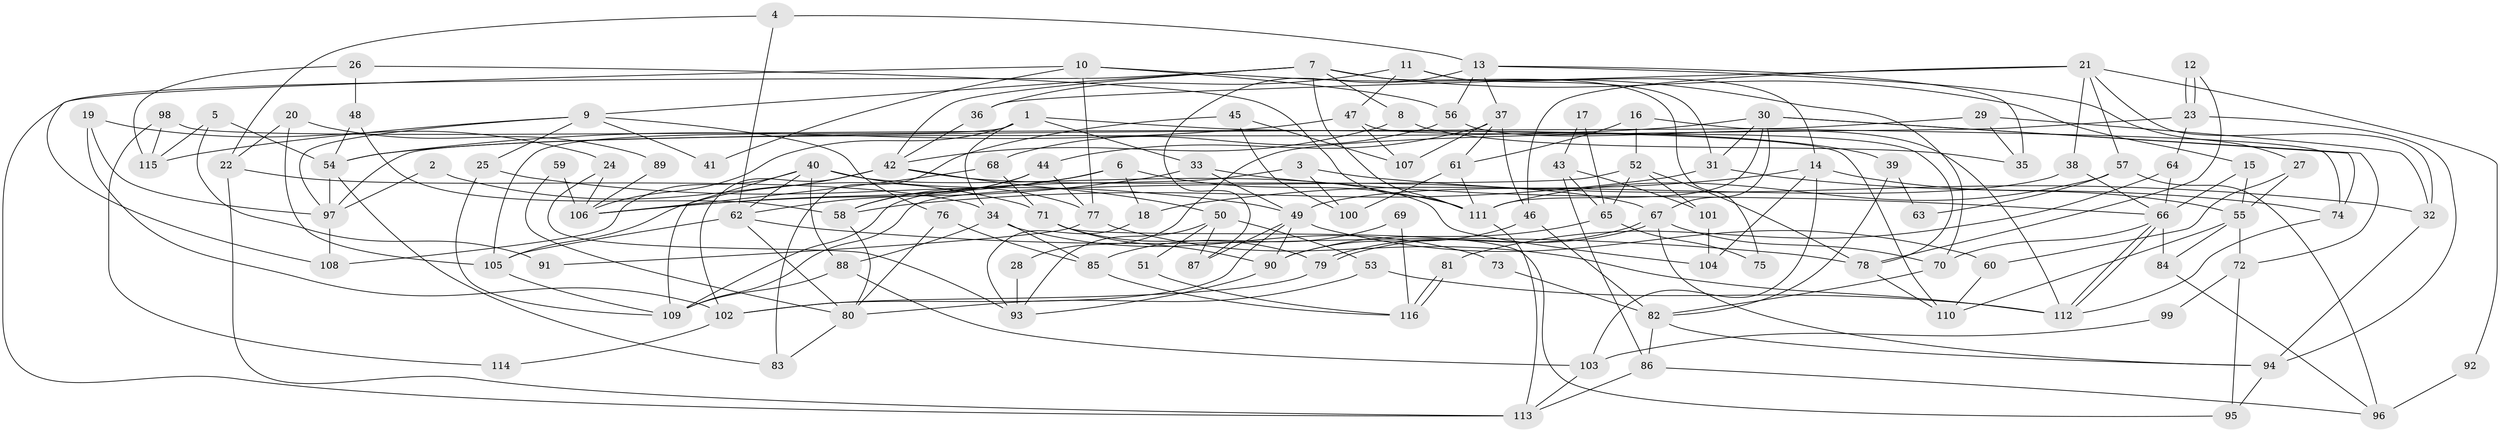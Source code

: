 // coarse degree distribution, {8: 0.0958904109589041, 6: 0.0821917808219178, 5: 0.136986301369863, 7: 0.1917808219178082, 3: 0.2602739726027397, 9: 0.0136986301369863, 11: 0.0136986301369863, 2: 0.0821917808219178, 4: 0.1095890410958904, 1: 0.0136986301369863}
// Generated by graph-tools (version 1.1) at 2025/52/02/27/25 19:52:03]
// undirected, 116 vertices, 232 edges
graph export_dot {
graph [start="1"]
  node [color=gray90,style=filled];
  1;
  2;
  3;
  4;
  5;
  6;
  7;
  8;
  9;
  10;
  11;
  12;
  13;
  14;
  15;
  16;
  17;
  18;
  19;
  20;
  21;
  22;
  23;
  24;
  25;
  26;
  27;
  28;
  29;
  30;
  31;
  32;
  33;
  34;
  35;
  36;
  37;
  38;
  39;
  40;
  41;
  42;
  43;
  44;
  45;
  46;
  47;
  48;
  49;
  50;
  51;
  52;
  53;
  54;
  55;
  56;
  57;
  58;
  59;
  60;
  61;
  62;
  63;
  64;
  65;
  66;
  67;
  68;
  69;
  70;
  71;
  72;
  73;
  74;
  75;
  76;
  77;
  78;
  79;
  80;
  81;
  82;
  83;
  84;
  85;
  86;
  87;
  88;
  89;
  90;
  91;
  92;
  93;
  94;
  95;
  96;
  97;
  98;
  99;
  100;
  101;
  102;
  103;
  104;
  105;
  106;
  107;
  108;
  109;
  110;
  111;
  112;
  113;
  114;
  115;
  116;
  1 -- 106;
  1 -- 105;
  1 -- 33;
  1 -- 34;
  1 -- 39;
  2 -- 71;
  2 -- 97;
  3 -- 100;
  3 -- 32;
  3 -- 109;
  4 -- 62;
  4 -- 22;
  4 -- 13;
  5 -- 54;
  5 -- 115;
  5 -- 91;
  6 -- 18;
  6 -- 106;
  6 -- 58;
  6 -- 111;
  7 -- 111;
  7 -- 9;
  7 -- 8;
  7 -- 15;
  7 -- 42;
  7 -- 75;
  7 -- 113;
  8 -- 42;
  8 -- 35;
  9 -- 25;
  9 -- 97;
  9 -- 41;
  9 -- 76;
  9 -- 115;
  10 -- 56;
  10 -- 70;
  10 -- 41;
  10 -- 77;
  10 -- 108;
  11 -- 31;
  11 -- 47;
  11 -- 14;
  11 -- 36;
  12 -- 23;
  12 -- 23;
  12 -- 78;
  13 -- 87;
  13 -- 27;
  13 -- 35;
  13 -- 37;
  13 -- 56;
  14 -- 55;
  14 -- 18;
  14 -- 103;
  14 -- 104;
  15 -- 66;
  15 -- 55;
  16 -- 61;
  16 -- 74;
  16 -- 52;
  17 -- 43;
  17 -- 65;
  18 -- 93;
  19 -- 97;
  19 -- 102;
  19 -- 24;
  20 -- 22;
  20 -- 105;
  20 -- 89;
  21 -- 36;
  21 -- 38;
  21 -- 32;
  21 -- 46;
  21 -- 57;
  21 -- 92;
  22 -- 34;
  22 -- 113;
  23 -- 94;
  23 -- 28;
  23 -- 64;
  24 -- 106;
  24 -- 93;
  25 -- 49;
  25 -- 109;
  26 -- 48;
  26 -- 111;
  26 -- 115;
  27 -- 60;
  27 -- 55;
  28 -- 93;
  29 -- 35;
  29 -- 32;
  29 -- 97;
  30 -- 67;
  30 -- 111;
  30 -- 31;
  30 -- 54;
  30 -- 72;
  30 -- 74;
  31 -- 74;
  31 -- 58;
  32 -- 94;
  33 -- 66;
  33 -- 49;
  33 -- 106;
  34 -- 88;
  34 -- 73;
  34 -- 85;
  36 -- 42;
  37 -- 44;
  37 -- 46;
  37 -- 61;
  37 -- 107;
  38 -- 66;
  38 -- 49;
  39 -- 82;
  39 -- 63;
  40 -- 77;
  40 -- 109;
  40 -- 62;
  40 -- 88;
  40 -- 104;
  40 -- 108;
  42 -- 105;
  42 -- 50;
  42 -- 67;
  42 -- 102;
  43 -- 101;
  43 -- 86;
  43 -- 65;
  44 -- 77;
  44 -- 58;
  44 -- 62;
  45 -- 83;
  45 -- 107;
  45 -- 100;
  46 -- 82;
  46 -- 90;
  47 -- 54;
  47 -- 78;
  47 -- 107;
  48 -- 58;
  48 -- 54;
  49 -- 90;
  49 -- 60;
  49 -- 87;
  49 -- 102;
  50 -- 93;
  50 -- 51;
  50 -- 53;
  50 -- 87;
  51 -- 116;
  52 -- 109;
  52 -- 65;
  52 -- 78;
  52 -- 101;
  53 -- 80;
  53 -- 112;
  54 -- 97;
  54 -- 83;
  55 -- 72;
  55 -- 84;
  55 -- 110;
  56 -- 112;
  56 -- 68;
  57 -- 96;
  57 -- 63;
  57 -- 111;
  58 -- 80;
  59 -- 80;
  59 -- 106;
  60 -- 110;
  61 -- 111;
  61 -- 100;
  62 -- 78;
  62 -- 80;
  62 -- 105;
  64 -- 66;
  64 -- 81;
  65 -- 75;
  65 -- 90;
  66 -- 112;
  66 -- 112;
  66 -- 70;
  66 -- 84;
  67 -- 79;
  67 -- 79;
  67 -- 70;
  67 -- 94;
  68 -- 71;
  68 -- 106;
  69 -- 116;
  69 -- 85;
  70 -- 82;
  71 -- 90;
  71 -- 79;
  71 -- 95;
  72 -- 95;
  72 -- 99;
  73 -- 82;
  74 -- 112;
  76 -- 80;
  76 -- 85;
  77 -- 112;
  77 -- 91;
  78 -- 110;
  79 -- 102;
  80 -- 83;
  81 -- 116;
  81 -- 116;
  82 -- 94;
  82 -- 86;
  84 -- 96;
  85 -- 116;
  86 -- 113;
  86 -- 96;
  88 -- 103;
  88 -- 109;
  89 -- 106;
  90 -- 93;
  92 -- 96;
  94 -- 95;
  97 -- 108;
  98 -- 115;
  98 -- 110;
  98 -- 114;
  99 -- 103;
  101 -- 104;
  102 -- 114;
  103 -- 113;
  105 -- 109;
  111 -- 113;
}
